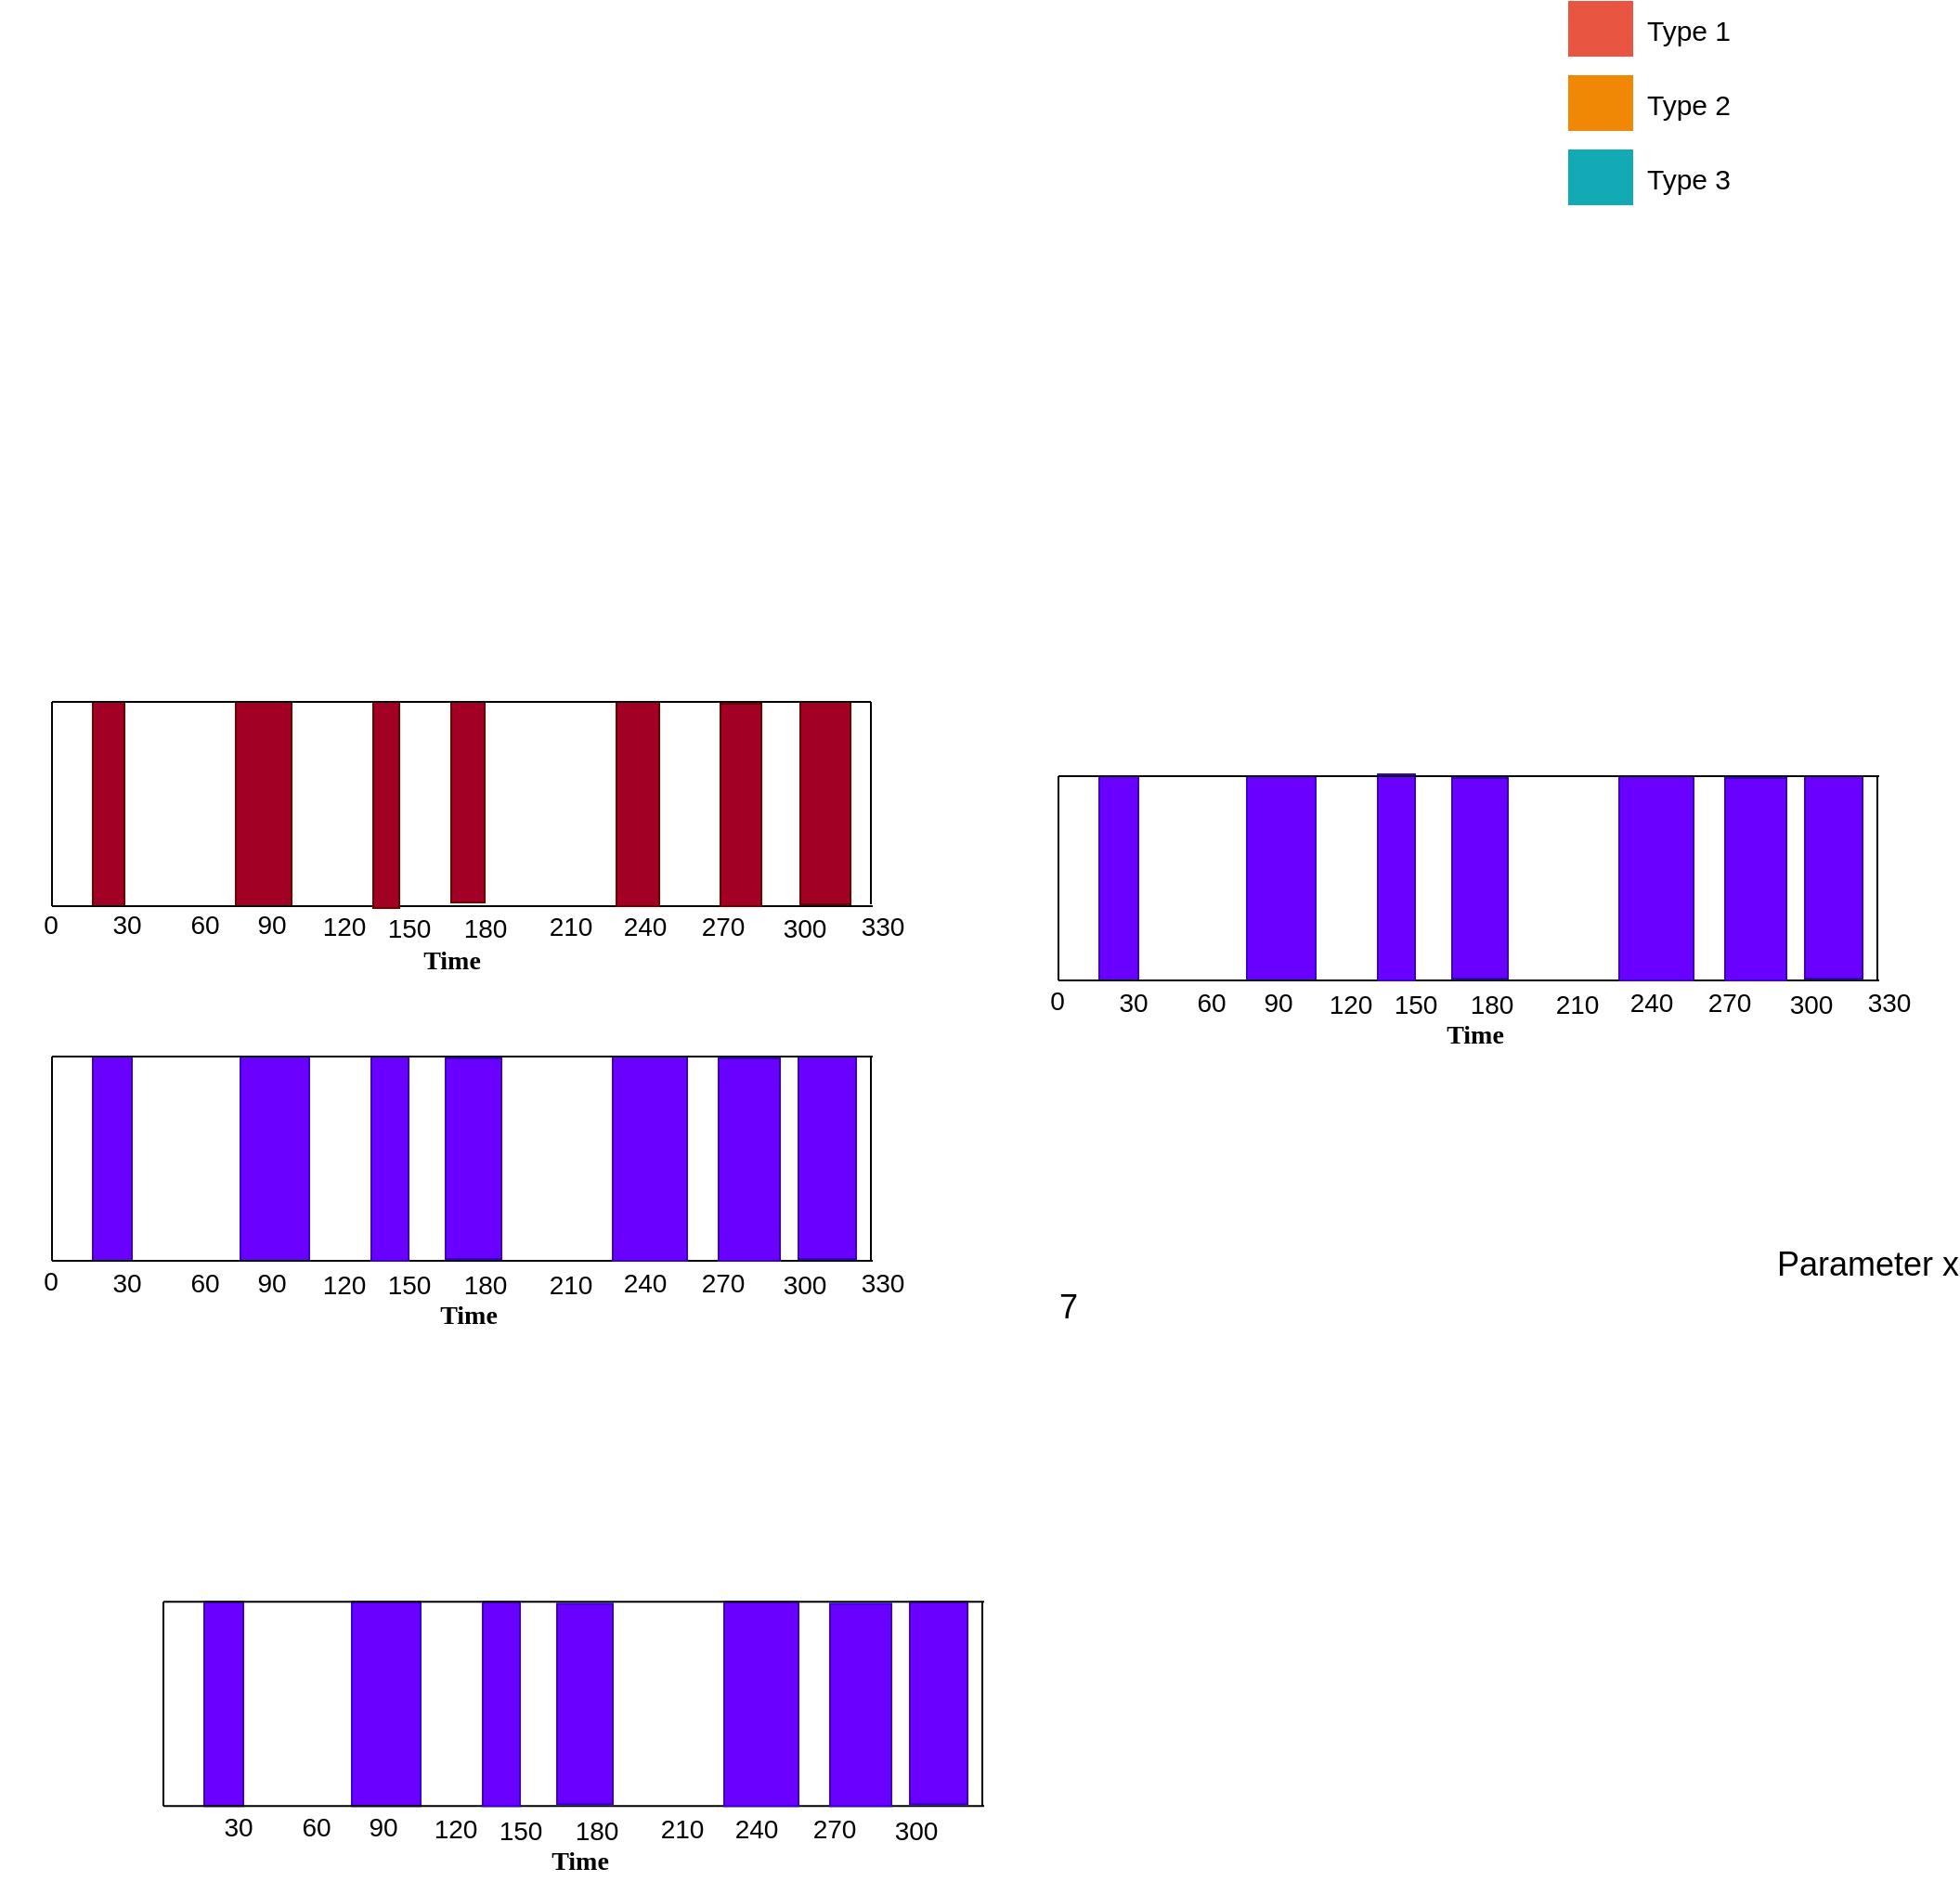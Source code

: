<mxfile version="10.5.0" type="device"><diagram id="07fea595-8f29-1299-0266-81d95cde20df" name="Page-1"><mxGraphModel dx="-1438" dy="-464" grid="1" gridSize="10" guides="1" tooltips="1" connect="1" arrows="1" fold="1" page="1" pageScale="1" pageWidth="1169" pageHeight="827" background="#ffffff" math="0" shadow="0"><root><mxCell id="0"/><mxCell id="1" parent="0"/><mxCell id="735" value="Parameter x" style="text;spacingTop=-5;html=1;fontSize=18;fontStyle=0;fontColor=#000000;strokeColor=none;" parent="1" vertex="1"><mxGeometry x="3367.5" y="1582.5" width="80" height="20" as="geometry"/></mxCell><mxCell id="739" value="" style="whiteSpace=wrap;fillColor=#12AAB5;gradientColor=none;gradientDirection=east;strokeColor=none;html=1;fontColor=#23445d;" parent="1" vertex="1"><mxGeometry x="3257.5" y="994.5" width="35.0" height="30.0" as="geometry"/></mxCell><mxCell id="740" value="" style="whiteSpace=wrap;fillColor=#F08705;gradientColor=none;gradientDirection=east;strokeColor=none;html=1;fontColor=#23445d;" parent="1" vertex="1"><mxGeometry x="3257.5" y="954.5" width="35.0" height="30.0" as="geometry"/></mxCell><mxCell id="741" value="" style="whiteSpace=wrap;fillColor=#E85642;gradientColor=none;gradientDirection=east;strokeColor=none;html=1;fontColor=#23445d;" parent="1" vertex="1"><mxGeometry x="3257.5" y="914.5" width="35.0" height="30.0" as="geometry"/></mxCell><mxCell id="742" value="Type 1" style="text;spacingTop=-5;html=1;fontColor=#000000;fontSize=15;" parent="1" vertex="1"><mxGeometry x="3297.5" y="919.5" width="80" height="20" as="geometry"/></mxCell><mxCell id="743" value="Type 2" style="text;spacingTop=-5;html=1;fontColor=#000000;fontSize=15;" parent="1" vertex="1"><mxGeometry x="3297.5" y="959.5" width="80" height="20" as="geometry"/></mxCell><mxCell id="744" value="Type 3" style="text;spacingTop=-5;html=1;fontColor=#000000;fontSize=15;" parent="1" vertex="1"><mxGeometry x="3297.5" y="999.5" width="80" height="20" as="geometry"/></mxCell><mxCell id="HxEkpPAcLBbxGM-AEFol-749" value="" style="group" vertex="1" connectable="0" parent="1"><mxGeometry x="2413" y="1481" width="592" height="154" as="geometry"/></mxCell><mxCell id="723" value="" style="whiteSpace=wrap;fillColor=#6a00ff;gradientDirection=east;strokeColor=#3700CC;html=1;fontColor=#ffffff;" parent="HxEkpPAcLBbxGM-AEFol-749" vertex="1"><mxGeometry x="50" y="2" width="21" height="110" as="geometry"/></mxCell><mxCell id="726" value="" style="whiteSpace=wrap;fillColor=#6a00ff;gradientDirection=east;strokeColor=#3700CC;html=1;fontColor=#ffffff;" parent="HxEkpPAcLBbxGM-AEFol-749" vertex="1"><mxGeometry x="129.5" y="2" width="37" height="110" as="geometry"/></mxCell><mxCell id="727" value="" style="edgeStyle=none;html=1;fontColor=#000000;strokeWidth=1;strokeColor=#000000;endArrow=none;endFill=0;" parent="HxEkpPAcLBbxGM-AEFol-749" edge="1"><mxGeometry width="100" height="100" relative="1" as="geometry"><mxPoint x="28" y="112" as="sourcePoint"/><mxPoint x="28" y="2" as="targetPoint"/></mxGeometry></mxCell><mxCell id="734" value="" style="edgeStyle=none;html=1;fontColor=#000000;strokeWidth=1;strokeColor=#000000;endArrow=none;endFill=0;" parent="HxEkpPAcLBbxGM-AEFol-749" edge="1"><mxGeometry width="100" height="100" relative="1" as="geometry"><mxPoint x="28" y="112" as="sourcePoint"/><mxPoint x="470" y="112" as="targetPoint"/></mxGeometry></mxCell><mxCell id="t1afTxIkYS0F0eMzvt5s-758" value="7" style="text;spacingTop=-5;align=center;verticalAlign=middle;fontStyle=0;html=1;fontSize=18;fontColor=#000000;strokeColor=none;" parent="HxEkpPAcLBbxGM-AEFol-749" vertex="1"><mxGeometry x="550" y="124" width="50" height="30" as="geometry"/></mxCell><mxCell id="t1afTxIkYS0F0eMzvt5s-761" value="" style="whiteSpace=wrap;fillColor=#6a00ff;gradientDirection=east;strokeColor=#3700CC;html=1;fontColor=#ffffff;" parent="HxEkpPAcLBbxGM-AEFol-749" vertex="1"><mxGeometry x="200" y="2" width="20" height="110" as="geometry"/></mxCell><mxCell id="t1afTxIkYS0F0eMzvt5s-762" value="" style="whiteSpace=wrap;fillColor=#6a00ff;gradientDirection=east;strokeColor=#3700CC;html=1;fontColor=#ffffff;" parent="HxEkpPAcLBbxGM-AEFol-749" vertex="1"><mxGeometry x="240" y="3" width="30" height="108" as="geometry"/></mxCell><mxCell id="t1afTxIkYS0F0eMzvt5s-763" value="" style="whiteSpace=wrap;fillColor=#6a00ff;gradientDirection=east;strokeColor=#3700CC;html=1;fontColor=#ffffff;" parent="HxEkpPAcLBbxGM-AEFol-749" vertex="1"><mxGeometry x="330" y="2" width="40" height="110" as="geometry"/></mxCell><mxCell id="t1afTxIkYS0F0eMzvt5s-764" value="" style="whiteSpace=wrap;fillColor=#6a00ff;gradientDirection=east;strokeColor=#3700CC;html=1;fontColor=#ffffff;" parent="HxEkpPAcLBbxGM-AEFol-749" vertex="1"><mxGeometry x="430" y="2" width="31" height="109" as="geometry"/></mxCell><mxCell id="t1afTxIkYS0F0eMzvt5s-765" value="" style="endArrow=none;html=1;jumpSize=12;strokeWidth=1;" parent="HxEkpPAcLBbxGM-AEFol-749" edge="1"><mxGeometry width="50" height="50" relative="1" as="geometry"><mxPoint x="28" y="2" as="sourcePoint"/><mxPoint x="470" y="2" as="targetPoint"/></mxGeometry></mxCell><mxCell id="t1afTxIkYS0F0eMzvt5s-768" value="" style="edgeStyle=none;html=1;fontColor=#000000;strokeWidth=1;strokeColor=#000000;endArrow=none;endFill=0;" parent="HxEkpPAcLBbxGM-AEFol-749" edge="1"><mxGeometry width="100" height="100" relative="1" as="geometry"><mxPoint x="469" y="112" as="sourcePoint"/><mxPoint x="469" y="2" as="targetPoint"/></mxGeometry></mxCell><mxCell id="t1afTxIkYS0F0eMzvt5s-845" value="" style="whiteSpace=wrap;fillColor=#6a00ff;gradientDirection=east;strokeColor=#3700CC;html=1;fontColor=#ffffff;" parent="HxEkpPAcLBbxGM-AEFol-749" vertex="1"><mxGeometry x="387" y="3" width="33" height="109" as="geometry"/></mxCell><mxCell id="HxEkpPAcLBbxGM-AEFol-752" value="0" style="text;spacingTop=-5;align=center;verticalAlign=middle;fontStyle=0;html=1;fontSize=14;fontColor=#000000;strokeColor=none;" vertex="1" parent="HxEkpPAcLBbxGM-AEFol-749"><mxGeometry x="8" y="110.759" width="37" height="30" as="geometry"/></mxCell><mxCell id="HxEkpPAcLBbxGM-AEFol-753" value="330" style="text;spacingTop=-5;align=center;verticalAlign=middle;fontStyle=0;html=1;fontSize=14;fontColor=#000000;strokeColor=none;" vertex="1" parent="HxEkpPAcLBbxGM-AEFol-749"><mxGeometry x="450" y="115.759" width="50" height="22" as="geometry"/></mxCell><mxCell id="HxEkpPAcLBbxGM-AEFol-754" value="210" style="text;spacingTop=-5;align=center;verticalAlign=middle;fontStyle=0;html=1;fontSize=14;fontColor=#000000;strokeColor=none;" vertex="1" parent="HxEkpPAcLBbxGM-AEFol-749"><mxGeometry x="286" y="112.259" width="41" height="30" as="geometry"/></mxCell><mxCell id="HxEkpPAcLBbxGM-AEFol-755" value="270" style="text;spacingTop=-5;align=center;verticalAlign=middle;fontStyle=0;html=1;fontSize=14;fontColor=#000000;strokeColor=none;" vertex="1" parent="HxEkpPAcLBbxGM-AEFol-749"><mxGeometry x="368" y="116.759" width="41" height="20" as="geometry"/></mxCell><mxCell id="HxEkpPAcLBbxGM-AEFol-756" value="240" style="text;spacingTop=-5;align=center;verticalAlign=middle;fontStyle=0;html=1;fontSize=14;fontColor=#000000;strokeColor=none;" vertex="1" parent="HxEkpPAcLBbxGM-AEFol-749"><mxGeometry x="326" y="111.759" width="41" height="30" as="geometry"/></mxCell><mxCell id="HxEkpPAcLBbxGM-AEFol-757" value="30&lt;br&gt;&lt;br&gt;" style="text;spacingTop=-5;align=center;verticalAlign=middle;fontStyle=0;html=1;fontSize=14;fontColor=#000000;strokeColor=none;" vertex="1" parent="HxEkpPAcLBbxGM-AEFol-749"><mxGeometry x="48" y="122.759" width="40" height="23" as="geometry"/></mxCell><mxCell id="HxEkpPAcLBbxGM-AEFol-758" value="60&lt;br&gt;&lt;br&gt;" style="text;spacingTop=-5;align=center;verticalAlign=middle;fontStyle=0;html=1;fontSize=14;fontColor=#000000;strokeColor=none;" vertex="1" parent="HxEkpPAcLBbxGM-AEFol-749"><mxGeometry x="84" y="120.259" width="51" height="28" as="geometry"/></mxCell><mxCell id="HxEkpPAcLBbxGM-AEFol-759" value="90&lt;br&gt;&lt;br&gt;" style="text;spacingTop=-5;align=center;verticalAlign=middle;fontStyle=0;html=1;fontSize=14;fontColor=#000000;strokeColor=none;" vertex="1" parent="HxEkpPAcLBbxGM-AEFol-749"><mxGeometry x="120" y="120.759" width="51" height="27" as="geometry"/></mxCell><mxCell id="HxEkpPAcLBbxGM-AEFol-760" value="120&lt;br&gt;&lt;br&gt;" style="text;spacingTop=-5;align=center;verticalAlign=middle;fontStyle=0;html=1;fontSize=14;fontColor=#000000;strokeColor=none;" vertex="1" parent="HxEkpPAcLBbxGM-AEFol-749"><mxGeometry x="169.5" y="121.759" width="30" height="27" as="geometry"/></mxCell><mxCell id="HxEkpPAcLBbxGM-AEFol-761" value="150&lt;br&gt;&lt;br&gt;" style="text;spacingTop=-5;align=center;verticalAlign=middle;fontStyle=0;html=1;fontSize=14;fontColor=#000000;strokeColor=none;" vertex="1" parent="HxEkpPAcLBbxGM-AEFol-749"><mxGeometry x="199" y="122.259" width="41" height="27" as="geometry"/></mxCell><mxCell id="HxEkpPAcLBbxGM-AEFol-762" value="180&lt;br&gt;&lt;br&gt;" style="text;spacingTop=-5;align=center;verticalAlign=middle;fontStyle=0;html=1;fontSize=14;fontColor=#000000;strokeColor=none;" vertex="1" parent="HxEkpPAcLBbxGM-AEFol-749"><mxGeometry x="240" y="128.259" width="41" height="15" as="geometry"/></mxCell><mxCell id="HxEkpPAcLBbxGM-AEFol-763" value="300" style="text;spacingTop=-5;align=center;verticalAlign=middle;fontStyle=0;html=1;fontSize=14;fontColor=#000000;strokeColor=none;" vertex="1" parent="HxEkpPAcLBbxGM-AEFol-749"><mxGeometry x="412" y="112.759" width="41" height="30" as="geometry"/></mxCell><mxCell id="HxEkpPAcLBbxGM-AEFol-764" value="&lt;font style=&quot;font-size: 14px&quot; face=&quot;Times New Roman&quot;&gt;&lt;b&gt;Time&lt;/b&gt;&lt;/font&gt;" style="text;spacingTop=-5;align=center;verticalAlign=middle;fontStyle=0;html=1;fontSize=18;fontColor=#000000;strokeColor=none;" vertex="1" parent="HxEkpPAcLBbxGM-AEFol-749"><mxGeometry x="227" y="135" width="50" height="15" as="geometry"/></mxCell><mxCell id="HxEkpPAcLBbxGM-AEFol-790" value="" style="whiteSpace=wrap;fillColor=#6a00ff;gradientDirection=east;strokeColor=#3700CC;html=1;fontColor=#ffffff;" vertex="1" parent="1"><mxGeometry x="3005" y="1332" width="21" height="110" as="geometry"/></mxCell><mxCell id="HxEkpPAcLBbxGM-AEFol-791" value="" style="whiteSpace=wrap;fillColor=#6a00ff;gradientDirection=east;strokeColor=#3700CC;html=1;fontColor=#ffffff;" vertex="1" parent="1"><mxGeometry x="3084.5" y="1332" width="37" height="110" as="geometry"/></mxCell><mxCell id="HxEkpPAcLBbxGM-AEFol-792" value="" style="edgeStyle=none;html=1;fontColor=#000000;strokeWidth=1;strokeColor=#000000;endArrow=none;endFill=0;" edge="1" parent="1"><mxGeometry width="100" height="100" relative="1" as="geometry"><mxPoint x="2983" y="1442" as="sourcePoint"/><mxPoint x="2983" y="1332" as="targetPoint"/></mxGeometry></mxCell><mxCell id="HxEkpPAcLBbxGM-AEFol-793" value="" style="edgeStyle=none;html=1;fontColor=#000000;strokeWidth=1;strokeColor=#000000;endArrow=none;endFill=0;" edge="1" parent="1"><mxGeometry width="100" height="100" relative="1" as="geometry"><mxPoint x="2983" y="1442" as="sourcePoint"/><mxPoint x="3425" y="1442" as="targetPoint"/></mxGeometry></mxCell><mxCell id="HxEkpPAcLBbxGM-AEFol-794" value="" style="whiteSpace=wrap;fillColor=#6a00ff;gradientDirection=east;strokeColor=#3700CC;html=1;fontColor=#ffffff;" vertex="1" parent="1"><mxGeometry x="3155" y="1331" width="20" height="111" as="geometry"/></mxCell><mxCell id="HxEkpPAcLBbxGM-AEFol-795" value="" style="whiteSpace=wrap;fillColor=#6a00ff;gradientDirection=east;strokeColor=#3700CC;html=1;fontColor=#ffffff;" vertex="1" parent="1"><mxGeometry x="3195" y="1333" width="30" height="108" as="geometry"/></mxCell><mxCell id="HxEkpPAcLBbxGM-AEFol-796" value="" style="whiteSpace=wrap;fillColor=#6a00ff;gradientDirection=east;strokeColor=#3700CC;html=1;fontColor=#ffffff;" vertex="1" parent="1"><mxGeometry x="3285" y="1332" width="40" height="110" as="geometry"/></mxCell><mxCell id="HxEkpPAcLBbxGM-AEFol-797" value="" style="whiteSpace=wrap;fillColor=#6a00ff;gradientDirection=east;strokeColor=#3700CC;html=1;fontColor=#ffffff;" vertex="1" parent="1"><mxGeometry x="3385" y="1332" width="31" height="109" as="geometry"/></mxCell><mxCell id="HxEkpPAcLBbxGM-AEFol-798" value="" style="endArrow=none;html=1;jumpSize=12;strokeWidth=1;" edge="1" parent="1"><mxGeometry width="50" height="50" relative="1" as="geometry"><mxPoint x="2983" y="1332" as="sourcePoint"/><mxPoint x="3425" y="1332" as="targetPoint"/></mxGeometry></mxCell><mxCell id="HxEkpPAcLBbxGM-AEFol-799" value="" style="edgeStyle=none;html=1;fontColor=#000000;strokeWidth=1;strokeColor=#000000;endArrow=none;endFill=0;" edge="1" parent="1"><mxGeometry width="100" height="100" relative="1" as="geometry"><mxPoint x="3424" y="1442" as="sourcePoint"/><mxPoint x="3424" y="1332" as="targetPoint"/></mxGeometry></mxCell><mxCell id="HxEkpPAcLBbxGM-AEFol-800" value="" style="whiteSpace=wrap;fillColor=#6a00ff;gradientDirection=east;strokeColor=#3700CC;html=1;fontColor=#ffffff;" vertex="1" parent="1"><mxGeometry x="3342" y="1333" width="33" height="109" as="geometry"/></mxCell><mxCell id="HxEkpPAcLBbxGM-AEFol-801" value="0" style="text;spacingTop=-5;align=center;verticalAlign=middle;fontStyle=0;html=1;fontSize=14;fontColor=#000000;strokeColor=none;" vertex="1" parent="1"><mxGeometry x="2963" y="1440.759" width="37" height="30" as="geometry"/></mxCell><mxCell id="HxEkpPAcLBbxGM-AEFol-802" value="330" style="text;spacingTop=-5;align=center;verticalAlign=middle;fontStyle=0;html=1;fontSize=14;fontColor=#000000;strokeColor=none;" vertex="1" parent="1"><mxGeometry x="3405" y="1445.759" width="50" height="22" as="geometry"/></mxCell><mxCell id="HxEkpPAcLBbxGM-AEFol-803" value="210" style="text;spacingTop=-5;align=center;verticalAlign=middle;fontStyle=0;html=1;fontSize=14;fontColor=#000000;strokeColor=none;" vertex="1" parent="1"><mxGeometry x="3241" y="1442.259" width="41" height="30" as="geometry"/></mxCell><mxCell id="HxEkpPAcLBbxGM-AEFol-804" value="270" style="text;spacingTop=-5;align=center;verticalAlign=middle;fontStyle=0;html=1;fontSize=14;fontColor=#000000;strokeColor=none;" vertex="1" parent="1"><mxGeometry x="3323" y="1446.759" width="41" height="20" as="geometry"/></mxCell><mxCell id="HxEkpPAcLBbxGM-AEFol-805" value="240" style="text;spacingTop=-5;align=center;verticalAlign=middle;fontStyle=0;html=1;fontSize=14;fontColor=#000000;strokeColor=none;" vertex="1" parent="1"><mxGeometry x="3281" y="1441.759" width="41" height="30" as="geometry"/></mxCell><mxCell id="HxEkpPAcLBbxGM-AEFol-806" value="30&lt;br&gt;&lt;br&gt;" style="text;spacingTop=-5;align=center;verticalAlign=middle;fontStyle=0;html=1;fontSize=14;fontColor=#000000;strokeColor=none;" vertex="1" parent="1"><mxGeometry x="3003" y="1452.759" width="40" height="23" as="geometry"/></mxCell><mxCell id="HxEkpPAcLBbxGM-AEFol-807" value="60&lt;br&gt;&lt;br&gt;" style="text;spacingTop=-5;align=center;verticalAlign=middle;fontStyle=0;html=1;fontSize=14;fontColor=#000000;strokeColor=none;" vertex="1" parent="1"><mxGeometry x="3039" y="1450.259" width="51" height="28" as="geometry"/></mxCell><mxCell id="HxEkpPAcLBbxGM-AEFol-808" value="90&lt;br&gt;&lt;br&gt;" style="text;spacingTop=-5;align=center;verticalAlign=middle;fontStyle=0;html=1;fontSize=14;fontColor=#000000;strokeColor=none;" vertex="1" parent="1"><mxGeometry x="3075" y="1450.759" width="51" height="27" as="geometry"/></mxCell><mxCell id="HxEkpPAcLBbxGM-AEFol-809" value="120&lt;br&gt;&lt;br&gt;" style="text;spacingTop=-5;align=center;verticalAlign=middle;fontStyle=0;html=1;fontSize=14;fontColor=#000000;strokeColor=none;" vertex="1" parent="1"><mxGeometry x="3124.5" y="1451.759" width="30" height="27" as="geometry"/></mxCell><mxCell id="HxEkpPAcLBbxGM-AEFol-810" value="150&lt;br&gt;&lt;br&gt;" style="text;spacingTop=-5;align=center;verticalAlign=middle;fontStyle=0;html=1;fontSize=14;fontColor=#000000;strokeColor=none;" vertex="1" parent="1"><mxGeometry x="3154" y="1452.259" width="41" height="27" as="geometry"/></mxCell><mxCell id="HxEkpPAcLBbxGM-AEFol-811" value="180&lt;br&gt;&lt;br&gt;" style="text;spacingTop=-5;align=center;verticalAlign=middle;fontStyle=0;html=1;fontSize=14;fontColor=#000000;strokeColor=none;" vertex="1" parent="1"><mxGeometry x="3195" y="1458.259" width="41" height="15" as="geometry"/></mxCell><mxCell id="HxEkpPAcLBbxGM-AEFol-812" value="300" style="text;spacingTop=-5;align=center;verticalAlign=middle;fontStyle=0;html=1;fontSize=14;fontColor=#000000;strokeColor=none;" vertex="1" parent="1"><mxGeometry x="3367" y="1442.759" width="41" height="30" as="geometry"/></mxCell><mxCell id="HxEkpPAcLBbxGM-AEFol-813" value="&lt;font style=&quot;font-size: 14px&quot; face=&quot;Times New Roman&quot;&gt;&lt;b&gt;Time&lt;/b&gt;&lt;/font&gt;" style="text;spacingTop=-5;align=center;verticalAlign=middle;fontStyle=0;html=1;fontSize=18;fontColor=#000000;strokeColor=none;" vertex="1" parent="1"><mxGeometry x="3182" y="1465" width="50" height="15" as="geometry"/></mxCell><mxCell id="HxEkpPAcLBbxGM-AEFol-814" value="" style="whiteSpace=wrap;fillColor=#6a00ff;gradientDirection=east;strokeColor=#3700CC;html=1;fontColor=#ffffff;" vertex="1" parent="1"><mxGeometry x="2523" y="1776.667" width="21" height="110" as="geometry"/></mxCell><mxCell id="HxEkpPAcLBbxGM-AEFol-815" value="" style="whiteSpace=wrap;fillColor=#6a00ff;gradientDirection=east;strokeColor=#3700CC;html=1;fontColor=#ffffff;" vertex="1" parent="1"><mxGeometry x="2602.5" y="1776.667" width="37" height="110" as="geometry"/></mxCell><mxCell id="HxEkpPAcLBbxGM-AEFol-816" value="" style="edgeStyle=none;html=1;fontColor=#000000;strokeWidth=1;strokeColor=#000000;endArrow=none;endFill=0;" edge="1" parent="1"><mxGeometry width="100" height="100" relative="1" as="geometry"><mxPoint x="2501" y="1886.667" as="sourcePoint"/><mxPoint x="2501" y="1776.667" as="targetPoint"/></mxGeometry></mxCell><mxCell id="HxEkpPAcLBbxGM-AEFol-817" value="" style="edgeStyle=none;html=1;fontColor=#000000;strokeWidth=1;strokeColor=#000000;endArrow=none;endFill=0;" edge="1" parent="1"><mxGeometry width="100" height="100" relative="1" as="geometry"><mxPoint x="2501" y="1886.667" as="sourcePoint"/><mxPoint x="2943" y="1886.667" as="targetPoint"/></mxGeometry></mxCell><mxCell id="HxEkpPAcLBbxGM-AEFol-818" value="" style="whiteSpace=wrap;fillColor=#6a00ff;gradientDirection=east;strokeColor=#3700CC;html=1;fontColor=#ffffff;" vertex="1" parent="1"><mxGeometry x="2673" y="1776.667" width="20" height="110" as="geometry"/></mxCell><mxCell id="HxEkpPAcLBbxGM-AEFol-819" value="" style="whiteSpace=wrap;fillColor=#6a00ff;gradientDirection=east;strokeColor=#3700CC;html=1;fontColor=#ffffff;" vertex="1" parent="1"><mxGeometry x="2713" y="1777.667" width="30" height="108" as="geometry"/></mxCell><mxCell id="HxEkpPAcLBbxGM-AEFol-820" value="" style="whiteSpace=wrap;fillColor=#6a00ff;gradientDirection=east;strokeColor=#3700CC;html=1;fontColor=#ffffff;" vertex="1" parent="1"><mxGeometry x="2803" y="1776.667" width="40" height="110" as="geometry"/></mxCell><mxCell id="HxEkpPAcLBbxGM-AEFol-821" value="" style="whiteSpace=wrap;fillColor=#6a00ff;gradientDirection=east;strokeColor=#3700CC;html=1;fontColor=#ffffff;" vertex="1" parent="1"><mxGeometry x="2903" y="1776.667" width="31" height="109" as="geometry"/></mxCell><mxCell id="HxEkpPAcLBbxGM-AEFol-822" value="" style="endArrow=none;html=1;jumpSize=12;strokeWidth=1;" edge="1" parent="1"><mxGeometry width="50" height="50" relative="1" as="geometry"><mxPoint x="2501" y="1776.667" as="sourcePoint"/><mxPoint x="2943" y="1776.667" as="targetPoint"/></mxGeometry></mxCell><mxCell id="HxEkpPAcLBbxGM-AEFol-823" value="" style="edgeStyle=none;html=1;fontColor=#000000;strokeWidth=1;strokeColor=#000000;endArrow=none;endFill=0;" edge="1" parent="1"><mxGeometry width="100" height="100" relative="1" as="geometry"><mxPoint x="2942" y="1886.667" as="sourcePoint"/><mxPoint x="2942" y="1776.667" as="targetPoint"/></mxGeometry></mxCell><mxCell id="HxEkpPAcLBbxGM-AEFol-824" value="" style="whiteSpace=wrap;fillColor=#6a00ff;gradientDirection=east;strokeColor=#3700CC;html=1;fontColor=#ffffff;" vertex="1" parent="1"><mxGeometry x="2860" y="1777.667" width="33" height="109" as="geometry"/></mxCell><mxCell id="HxEkpPAcLBbxGM-AEFol-825" value="210" style="text;spacingTop=-5;align=center;verticalAlign=middle;fontStyle=0;html=1;fontSize=14;fontColor=#000000;strokeColor=none;" vertex="1" parent="1"><mxGeometry x="2759" y="1886.925" width="41" height="30" as="geometry"/></mxCell><mxCell id="HxEkpPAcLBbxGM-AEFol-826" value="270" style="text;spacingTop=-5;align=center;verticalAlign=middle;fontStyle=0;html=1;fontSize=14;fontColor=#000000;strokeColor=none;" vertex="1" parent="1"><mxGeometry x="2841" y="1891.425" width="41" height="20" as="geometry"/></mxCell><mxCell id="HxEkpPAcLBbxGM-AEFol-827" value="240" style="text;spacingTop=-5;align=center;verticalAlign=middle;fontStyle=0;html=1;fontSize=14;fontColor=#000000;strokeColor=none;" vertex="1" parent="1"><mxGeometry x="2799" y="1886.425" width="41" height="30" as="geometry"/></mxCell><mxCell id="HxEkpPAcLBbxGM-AEFol-828" value="30&lt;br&gt;&lt;br&gt;" style="text;spacingTop=-5;align=center;verticalAlign=middle;fontStyle=0;html=1;fontSize=14;fontColor=#000000;strokeColor=none;" vertex="1" parent="1"><mxGeometry x="2521" y="1897.425" width="40" height="23" as="geometry"/></mxCell><mxCell id="HxEkpPAcLBbxGM-AEFol-829" value="60&lt;br&gt;&lt;br&gt;" style="text;spacingTop=-5;align=center;verticalAlign=middle;fontStyle=0;html=1;fontSize=14;fontColor=#000000;strokeColor=none;" vertex="1" parent="1"><mxGeometry x="2557" y="1894.925" width="51" height="28" as="geometry"/></mxCell><mxCell id="HxEkpPAcLBbxGM-AEFol-830" value="90&lt;br&gt;&lt;br&gt;" style="text;spacingTop=-5;align=center;verticalAlign=middle;fontStyle=0;html=1;fontSize=14;fontColor=#000000;strokeColor=none;" vertex="1" parent="1"><mxGeometry x="2593" y="1895.425" width="51" height="27" as="geometry"/></mxCell><mxCell id="HxEkpPAcLBbxGM-AEFol-831" value="120&lt;br&gt;&lt;br&gt;" style="text;spacingTop=-5;align=center;verticalAlign=middle;fontStyle=0;html=1;fontSize=14;fontColor=#000000;strokeColor=none;" vertex="1" parent="1"><mxGeometry x="2642.5" y="1896.425" width="30" height="27" as="geometry"/></mxCell><mxCell id="HxEkpPAcLBbxGM-AEFol-832" value="150&lt;br&gt;&lt;br&gt;" style="text;spacingTop=-5;align=center;verticalAlign=middle;fontStyle=0;html=1;fontSize=14;fontColor=#000000;strokeColor=none;" vertex="1" parent="1"><mxGeometry x="2672" y="1896.925" width="41" height="27" as="geometry"/></mxCell><mxCell id="HxEkpPAcLBbxGM-AEFol-833" value="180&lt;br&gt;&lt;br&gt;" style="text;spacingTop=-5;align=center;verticalAlign=middle;fontStyle=0;html=1;fontSize=14;fontColor=#000000;strokeColor=none;" vertex="1" parent="1"><mxGeometry x="2713" y="1902.925" width="41" height="15" as="geometry"/></mxCell><mxCell id="HxEkpPAcLBbxGM-AEFol-834" value="300" style="text;spacingTop=-5;align=center;verticalAlign=middle;fontStyle=0;html=1;fontSize=14;fontColor=#000000;strokeColor=none;" vertex="1" parent="1"><mxGeometry x="2885" y="1887.425" width="41" height="30" as="geometry"/></mxCell><mxCell id="HxEkpPAcLBbxGM-AEFol-835" value="&lt;font style=&quot;font-size: 14px&quot; face=&quot;Times New Roman&quot;&gt;&lt;b&gt;Time&lt;/b&gt;&lt;/font&gt;" style="text;spacingTop=-5;align=center;verticalAlign=middle;fontStyle=0;html=1;fontSize=18;fontColor=#000000;strokeColor=none;" vertex="1" parent="1"><mxGeometry x="2700" y="1909.667" width="50" height="15" as="geometry"/></mxCell><mxCell id="HxEkpPAcLBbxGM-AEFol-836" value="" style="group" vertex="1" connectable="0" parent="1"><mxGeometry x="2421" y="1292" width="492" height="148" as="geometry"/></mxCell><mxCell id="t1afTxIkYS0F0eMzvt5s-846" value="&lt;font style=&quot;font-size: 14px&quot; face=&quot;Times New Roman&quot;&gt;&lt;b&gt;Time&lt;/b&gt;&lt;/font&gt;" style="text;spacingTop=-5;align=center;verticalAlign=middle;fontStyle=0;html=1;fontSize=18;fontColor=#000000;strokeColor=none;" parent="HxEkpPAcLBbxGM-AEFol-836" vertex="1"><mxGeometry x="210" y="133" width="50" height="15" as="geometry"/></mxCell><mxCell id="t1afTxIkYS0F0eMzvt5s-929" value="" style="whiteSpace=wrap;fillColor=#a20025;gradientDirection=east;strokeColor=#6F0000;html=1;fontColor=#ffffff;" parent="HxEkpPAcLBbxGM-AEFol-836" vertex="1"><mxGeometry x="42" width="17" height="110" as="geometry"/></mxCell><mxCell id="t1afTxIkYS0F0eMzvt5s-930" value="" style="whiteSpace=wrap;fillColor=#a20025;gradientDirection=east;strokeColor=#6F0000;html=1;fontColor=#ffffff;" parent="HxEkpPAcLBbxGM-AEFol-836" vertex="1"><mxGeometry x="119" width="30" height="110" as="geometry"/></mxCell><mxCell id="t1afTxIkYS0F0eMzvt5s-931" value="" style="edgeStyle=none;html=1;fontColor=#000000;strokeWidth=1;strokeColor=#000000;endArrow=none;endFill=0;" parent="HxEkpPAcLBbxGM-AEFol-836" edge="1"><mxGeometry width="100" height="100" relative="1" as="geometry"><mxPoint x="20" y="110" as="sourcePoint"/><mxPoint x="20" as="targetPoint"/></mxGeometry></mxCell><mxCell id="t1afTxIkYS0F0eMzvt5s-932" value="" style="edgeStyle=none;html=1;fontColor=#000000;strokeWidth=1;strokeColor=#000000;endArrow=none;endFill=0;" parent="HxEkpPAcLBbxGM-AEFol-836" edge="1"><mxGeometry width="100" height="100" relative="1" as="geometry"><mxPoint x="20" y="110" as="sourcePoint"/><mxPoint x="462" y="110" as="targetPoint"/></mxGeometry></mxCell><mxCell id="t1afTxIkYS0F0eMzvt5s-933" value="0" style="text;spacingTop=-5;align=center;verticalAlign=middle;fontStyle=0;html=1;fontSize=14;fontColor=#000000;strokeColor=none;" parent="HxEkpPAcLBbxGM-AEFol-836" vertex="1"><mxGeometry y="107" width="37" height="30" as="geometry"/></mxCell><mxCell id="t1afTxIkYS0F0eMzvt5s-934" value="330" style="text;spacingTop=-5;align=center;verticalAlign=middle;fontStyle=0;html=1;fontSize=14;fontColor=#000000;strokeColor=none;" parent="HxEkpPAcLBbxGM-AEFol-836" vertex="1"><mxGeometry x="442" y="112" width="50" height="22" as="geometry"/></mxCell><mxCell id="t1afTxIkYS0F0eMzvt5s-935" value="" style="whiteSpace=wrap;fillColor=#a20025;gradientDirection=east;strokeColor=#6F0000;html=1;fontColor=#ffffff;" parent="HxEkpPAcLBbxGM-AEFol-836" vertex="1"><mxGeometry x="193" width="14" height="111" as="geometry"/></mxCell><mxCell id="t1afTxIkYS0F0eMzvt5s-936" value="" style="whiteSpace=wrap;fillColor=#a20025;gradientDirection=east;strokeColor=#6F0000;html=1;fontColor=#ffffff;" parent="HxEkpPAcLBbxGM-AEFol-836" vertex="1"><mxGeometry x="235" width="18" height="108" as="geometry"/></mxCell><mxCell id="t1afTxIkYS0F0eMzvt5s-937" value="" style="whiteSpace=wrap;fillColor=#a20025;gradientDirection=east;strokeColor=#6F0000;html=1;fontColor=#ffffff;" parent="HxEkpPAcLBbxGM-AEFol-836" vertex="1"><mxGeometry x="324" width="23" height="110" as="geometry"/></mxCell><mxCell id="t1afTxIkYS0F0eMzvt5s-938" value="" style="whiteSpace=wrap;fillColor=#a20025;gradientDirection=east;strokeColor=#6F0000;html=1;fontColor=#ffffff;" parent="HxEkpPAcLBbxGM-AEFol-836" vertex="1"><mxGeometry x="423" width="27" height="109" as="geometry"/></mxCell><mxCell id="t1afTxIkYS0F0eMzvt5s-939" value="" style="endArrow=none;html=1;jumpSize=12;strokeWidth=1;" parent="HxEkpPAcLBbxGM-AEFol-836" edge="1"><mxGeometry width="50" height="50" relative="1" as="geometry"><mxPoint x="20" as="sourcePoint"/><mxPoint x="461" as="targetPoint"/></mxGeometry></mxCell><mxCell id="t1afTxIkYS0F0eMzvt5s-940" value="" style="edgeStyle=none;html=1;fontColor=#000000;strokeWidth=1;strokeColor=#000000;endArrow=none;endFill=0;" parent="HxEkpPAcLBbxGM-AEFol-836" edge="1"><mxGeometry width="100" height="100" relative="1" as="geometry"><mxPoint x="461" y="109" as="sourcePoint"/><mxPoint x="461" as="targetPoint"/></mxGeometry></mxCell><mxCell id="t1afTxIkYS0F0eMzvt5s-941" value="" style="whiteSpace=wrap;fillColor=#a20025;gradientDirection=east;strokeColor=#6F0000;html=1;fontColor=#ffffff;" parent="HxEkpPAcLBbxGM-AEFol-836" vertex="1"><mxGeometry x="380" y="1" width="22" height="109" as="geometry"/></mxCell><mxCell id="t1afTxIkYS0F0eMzvt5s-942" value="210" style="text;spacingTop=-5;align=center;verticalAlign=middle;fontStyle=0;html=1;fontSize=14;fontColor=#000000;strokeColor=none;" parent="HxEkpPAcLBbxGM-AEFol-836" vertex="1"><mxGeometry x="278" y="108.5" width="41" height="30" as="geometry"/></mxCell><mxCell id="t1afTxIkYS0F0eMzvt5s-943" value="270" style="text;spacingTop=-5;align=center;verticalAlign=middle;fontStyle=0;html=1;fontSize=14;fontColor=#000000;strokeColor=none;" parent="HxEkpPAcLBbxGM-AEFol-836" vertex="1"><mxGeometry x="360" y="113" width="41" height="20" as="geometry"/></mxCell><mxCell id="t1afTxIkYS0F0eMzvt5s-944" value="240" style="text;spacingTop=-5;align=center;verticalAlign=middle;fontStyle=0;html=1;fontSize=14;fontColor=#000000;strokeColor=none;" parent="HxEkpPAcLBbxGM-AEFol-836" vertex="1"><mxGeometry x="318" y="108" width="41" height="30" as="geometry"/></mxCell><mxCell id="t1afTxIkYS0F0eMzvt5s-946" value="30&lt;br&gt;&lt;br&gt;" style="text;spacingTop=-5;align=center;verticalAlign=middle;fontStyle=0;html=1;fontSize=14;fontColor=#000000;strokeColor=none;" parent="HxEkpPAcLBbxGM-AEFol-836" vertex="1"><mxGeometry x="40" y="119" width="40" height="23" as="geometry"/></mxCell><mxCell id="t1afTxIkYS0F0eMzvt5s-948" value="60&lt;br&gt;&lt;br&gt;" style="text;spacingTop=-5;align=center;verticalAlign=middle;fontStyle=0;html=1;fontSize=14;fontColor=#000000;strokeColor=none;" parent="HxEkpPAcLBbxGM-AEFol-836" vertex="1"><mxGeometry x="76" y="116.5" width="51" height="28" as="geometry"/></mxCell><mxCell id="t1afTxIkYS0F0eMzvt5s-949" value="90&lt;br&gt;&lt;br&gt;" style="text;spacingTop=-5;align=center;verticalAlign=middle;fontStyle=0;html=1;fontSize=14;fontColor=#000000;strokeColor=none;" parent="HxEkpPAcLBbxGM-AEFol-836" vertex="1"><mxGeometry x="112" y="117" width="51" height="27" as="geometry"/></mxCell><mxCell id="t1afTxIkYS0F0eMzvt5s-950" value="120&lt;br&gt;&lt;br&gt;" style="text;spacingTop=-5;align=center;verticalAlign=middle;fontStyle=0;html=1;fontSize=14;fontColor=#000000;strokeColor=none;" parent="HxEkpPAcLBbxGM-AEFol-836" vertex="1"><mxGeometry x="161.5" y="118" width="30" height="27" as="geometry"/></mxCell><mxCell id="t1afTxIkYS0F0eMzvt5s-951" value="150&lt;br&gt;&lt;br&gt;" style="text;spacingTop=-5;align=center;verticalAlign=middle;fontStyle=0;html=1;fontSize=14;fontColor=#000000;strokeColor=none;" parent="HxEkpPAcLBbxGM-AEFol-836" vertex="1"><mxGeometry x="191" y="118.5" width="41" height="27" as="geometry"/></mxCell><mxCell id="t1afTxIkYS0F0eMzvt5s-952" value="180&lt;br&gt;&lt;br&gt;" style="text;spacingTop=-5;align=center;verticalAlign=middle;fontStyle=0;html=1;fontSize=14;fontColor=#000000;strokeColor=none;" parent="HxEkpPAcLBbxGM-AEFol-836" vertex="1"><mxGeometry x="232" y="124.5" width="41" height="15" as="geometry"/></mxCell><mxCell id="t1afTxIkYS0F0eMzvt5s-956" value="300" style="text;spacingTop=-5;align=center;verticalAlign=middle;fontStyle=0;html=1;fontSize=14;fontColor=#000000;strokeColor=none;" parent="HxEkpPAcLBbxGM-AEFol-836" vertex="1"><mxGeometry x="404" y="109" width="41" height="30" as="geometry"/></mxCell></root></mxGraphModel></diagram></mxfile>